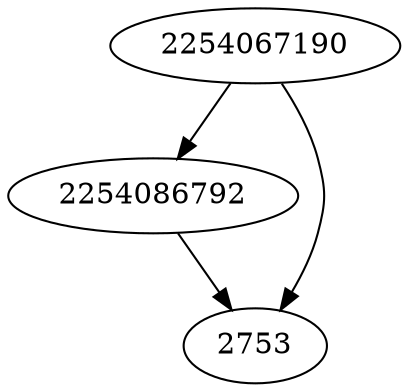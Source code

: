 strict digraph  {
2254086792;
2753;
2254067190;
2254086792 -> 2753;
2254067190 -> 2753;
2254067190 -> 2254086792;
}
